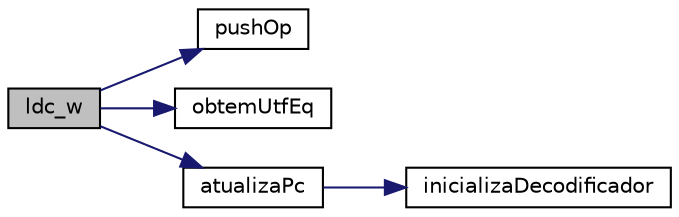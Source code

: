 digraph "ldc_w"
{
 // INTERACTIVE_SVG=YES
  edge [fontname="Helvetica",fontsize="10",labelfontname="Helvetica",labelfontsize="10"];
  node [fontname="Helvetica",fontsize="10",shape=record];
  rankdir="LR";
  Node3221 [label="ldc_w",height=0.2,width=0.4,color="black", fillcolor="grey75", style="filled", fontcolor="black"];
  Node3221 -> Node3222 [color="midnightblue",fontsize="10",style="solid",fontname="Helvetica"];
  Node3222 [label="pushOp",height=0.2,width=0.4,color="black", fillcolor="white", style="filled",URL="$frame_8c.html#a50993c39467516396b64a90eb81af0ba"];
  Node3221 -> Node3223 [color="midnightblue",fontsize="10",style="solid",fontname="Helvetica"];
  Node3223 [label="obtemUtfEq",height=0.2,width=0.4,color="black", fillcolor="white", style="filled",URL="$instrucao_8c.html#a654d415ded4e749c367606b50e11cca8"];
  Node3221 -> Node3224 [color="midnightblue",fontsize="10",style="solid",fontname="Helvetica"];
  Node3224 [label="atualizaPc",height=0.2,width=0.4,color="black", fillcolor="white", style="filled",URL="$instrucao_8c.html#abcf4bbde1212f9bb0f2ee7a6ba5aec08"];
  Node3224 -> Node3225 [color="midnightblue",fontsize="10",style="solid",fontname="Helvetica"];
  Node3225 [label="inicializaDecodificador",height=0.2,width=0.4,color="black", fillcolor="white", style="filled",URL="$decodificador_8c.html#ac4ac4bcce3fed96b1a2657ceafda40bc"];
}
